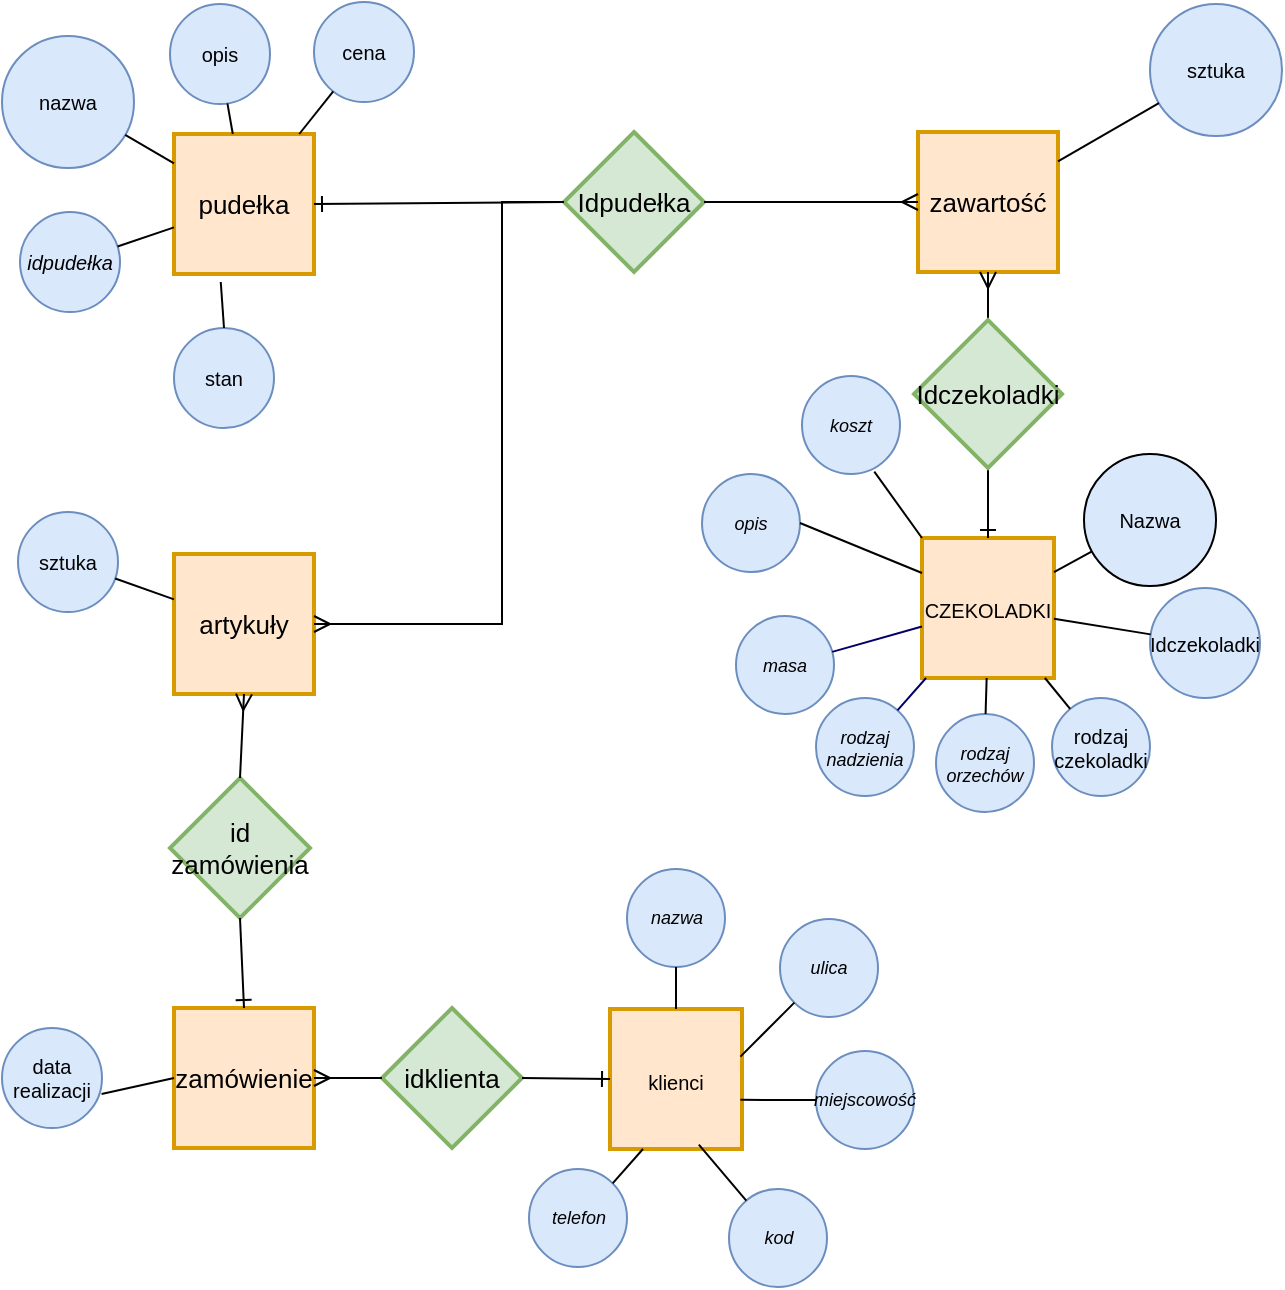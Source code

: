 <mxfile version="22.0.2" type="device">
  <diagram name="Strona-1" id="xaJ6AzcE9XyTcHHcA2mU">
    <mxGraphModel dx="2414" dy="1617" grid="1" gridSize="10" guides="1" tooltips="1" connect="1" arrows="1" fold="1" page="1" pageScale="1" pageWidth="1169" pageHeight="827" math="0" shadow="0">
      <root>
        <mxCell id="0" />
        <mxCell id="1" parent="0" />
        <mxCell id="7Zuj4coKEwmVLSEirP38-3" value="pudełka" style="strokeWidth=2;whiteSpace=wrap;html=1;align=center;fontSize=13;fontFamily=Helvetica;fontColor=#000000;strokeColor=#d79b00;fillColor=#ffe6cc;" parent="1" vertex="1">
          <mxGeometry x="351" y="158" width="70" height="70" as="geometry" />
        </mxCell>
        <mxCell id="7Zuj4coKEwmVLSEirP38-4" value="opis" style="ellipse;whiteSpace=wrap;html=1;aspect=fixed;fontSize=10;fillColor=#dae8fc;strokeColor=#6c8ebf;" parent="1" vertex="1">
          <mxGeometry x="349" y="93" width="50" height="50" as="geometry" />
        </mxCell>
        <mxCell id="7Zuj4coKEwmVLSEirP38-5" value="nazwa" style="ellipse;whiteSpace=wrap;html=1;aspect=fixed;fontSize=10;fillColor=#dae8fc;strokeColor=#6c8ebf;fontStyle=0" parent="1" vertex="1">
          <mxGeometry x="265" y="109" width="66" height="66" as="geometry" />
        </mxCell>
        <mxCell id="7Zuj4coKEwmVLSEirP38-6" value="&lt;i&gt;idpudełka&lt;/i&gt;" style="ellipse;whiteSpace=wrap;html=1;aspect=fixed;fontSize=10;fillColor=#dae8fc;strokeColor=#6c8ebf;" parent="1" vertex="1">
          <mxGeometry x="274" y="197" width="50" height="50" as="geometry" />
        </mxCell>
        <mxCell id="7Zuj4coKEwmVLSEirP38-12" value="zawartość" style="strokeWidth=2;whiteSpace=wrap;html=1;align=center;fontSize=13;fontFamily=Helvetica;fontColor=#000000;strokeColor=#d79b00;fillColor=#ffe6cc;" parent="1" vertex="1">
          <mxGeometry x="723" y="157" width="70" height="70" as="geometry" />
        </mxCell>
        <mxCell id="7Zuj4coKEwmVLSEirP38-13" value="&lt;font style=&quot;font-size: 10px;&quot;&gt;CZEKOLADKI&lt;/font&gt;" style="strokeWidth=2;whiteSpace=wrap;html=1;align=center;fontSize=13;fontFamily=Helvetica;fontColor=#000000;strokeColor=#d79b00;fillColor=#ffe6cc;" parent="1" vertex="1">
          <mxGeometry x="725" y="360" width="66" height="70" as="geometry" />
        </mxCell>
        <mxCell id="7Zuj4coKEwmVLSEirP38-15" value="artykuły" style="strokeWidth=2;whiteSpace=wrap;html=1;align=center;fontSize=13;fontFamily=Helvetica;fontColor=#000000;strokeColor=#d79b00;fillColor=#ffe6cc;" parent="1" vertex="1">
          <mxGeometry x="351" y="368" width="70" height="70" as="geometry" />
        </mxCell>
        <mxCell id="7Zuj4coKEwmVLSEirP38-17" value="sztuka" style="ellipse;whiteSpace=wrap;html=1;aspect=fixed;fontSize=10;fillColor=#dae8fc;strokeColor=#6c8ebf;" parent="1" vertex="1">
          <mxGeometry x="273" y="347" width="50" height="50" as="geometry" />
        </mxCell>
        <mxCell id="7Zuj4coKEwmVLSEirP38-19" value="Idpudełka" style="shape=rhombus;strokeWidth=2;fontSize=13;perimeter=rhombusPerimeter;whiteSpace=wrap;html=1;align=center;fillColor=#d5e8d4;strokeColor=#82b366;" parent="1" vertex="1">
          <mxGeometry x="546" y="157" width="70" height="70" as="geometry" />
        </mxCell>
        <mxCell id="7Zuj4coKEwmVLSEirP38-21" style="edgeStyle=orthogonalEdgeStyle;rounded=0;html=1;exitX=0.5;exitY=1;endArrow=none;endFill=0;jettySize=auto;orthogonalLoop=1;fontSize=12;startArrow=ERmany;startFill=0;entryX=0;entryY=0.5;entryDx=0;entryDy=0;" parent="1" source="7Zuj4coKEwmVLSEirP38-12" target="7Zuj4coKEwmVLSEirP38-23" edge="1">
          <mxGeometry relative="1" as="geometry">
            <mxPoint x="765" y="245" as="targetPoint" />
            <Array as="points" />
          </mxGeometry>
        </mxCell>
        <mxCell id="7Zuj4coKEwmVLSEirP38-22" style="edgeStyle=orthogonalEdgeStyle;rounded=0;html=1;exitX=1;exitY=0.5;entryX=0.5;entryY=0;endArrow=ERone;endFill=0;jettySize=auto;orthogonalLoop=1;fontSize=12;" parent="1" source="7Zuj4coKEwmVLSEirP38-23" target="7Zuj4coKEwmVLSEirP38-13" edge="1">
          <mxGeometry relative="1" as="geometry">
            <mxPoint x="750" y="428" as="sourcePoint" />
          </mxGeometry>
        </mxCell>
        <mxCell id="7Zuj4coKEwmVLSEirP38-23" value="Idczekoladki" style="shape=rhombus;strokeWidth=2;fontSize=13;perimeter=rhombusPerimeter;whiteSpace=wrap;html=1;align=center;direction=south;fillColor=#d5e8d4;strokeColor=#82b366;" parent="1" vertex="1">
          <mxGeometry x="721" y="251" width="74" height="74" as="geometry" />
        </mxCell>
        <mxCell id="7Zuj4coKEwmVLSEirP38-24" style="edgeStyle=orthogonalEdgeStyle;rounded=0;html=1;exitX=1;exitY=0.5;entryX=0;entryY=0.5;endArrow=ERmany;endFill=0;jettySize=auto;orthogonalLoop=1;fontSize=12;" parent="1" source="7Zuj4coKEwmVLSEirP38-19" target="7Zuj4coKEwmVLSEirP38-12" edge="1">
          <mxGeometry relative="1" as="geometry" />
        </mxCell>
        <mxCell id="7Zuj4coKEwmVLSEirP38-30" value="sztuka" style="ellipse;whiteSpace=wrap;html=1;aspect=fixed;fontSize=10;fillColor=#dae8fc;strokeColor=#6c8ebf;" parent="1" vertex="1">
          <mxGeometry x="839" y="93" width="66" height="66" as="geometry" />
        </mxCell>
        <mxCell id="7Zuj4coKEwmVLSEirP38-35" style="edgeStyle=none;rounded=0;html=1;endArrow=none;endFill=0;jettySize=auto;orthogonalLoop=1;fontSize=12;" parent="1" source="7Zuj4coKEwmVLSEirP38-12" target="7Zuj4coKEwmVLSEirP38-30" edge="1">
          <mxGeometry relative="1" as="geometry" />
        </mxCell>
        <mxCell id="7Zuj4coKEwmVLSEirP38-37" style="edgeStyle=none;rounded=0;html=1;endArrow=none;endFill=0;jettySize=auto;orthogonalLoop=1;fontSize=12;" parent="1" source="7Zuj4coKEwmVLSEirP38-17" target="7Zuj4coKEwmVLSEirP38-15" edge="1">
          <mxGeometry relative="1" as="geometry" />
        </mxCell>
        <mxCell id="7Zuj4coKEwmVLSEirP38-38" style="edgeStyle=none;rounded=0;html=1;endArrow=none;endFill=0;jettySize=auto;orthogonalLoop=1;fontSize=12;" parent="1" source="7Zuj4coKEwmVLSEirP38-5" target="7Zuj4coKEwmVLSEirP38-3" edge="1">
          <mxGeometry relative="1" as="geometry" />
        </mxCell>
        <mxCell id="7Zuj4coKEwmVLSEirP38-39" style="edgeStyle=none;rounded=0;html=1;endArrow=none;endFill=0;jettySize=auto;orthogonalLoop=1;fontSize=12;" parent="1" source="7Zuj4coKEwmVLSEirP38-4" target="7Zuj4coKEwmVLSEirP38-3" edge="1">
          <mxGeometry relative="1" as="geometry" />
        </mxCell>
        <mxCell id="7Zuj4coKEwmVLSEirP38-40" style="edgeStyle=none;rounded=0;html=1;endArrow=none;endFill=0;jettySize=auto;orthogonalLoop=1;fontSize=12;" parent="1" source="7Zuj4coKEwmVLSEirP38-6" target="7Zuj4coKEwmVLSEirP38-3" edge="1">
          <mxGeometry relative="1" as="geometry">
            <mxPoint x="341" y="258" as="sourcePoint" />
          </mxGeometry>
        </mxCell>
        <mxCell id="7Zuj4coKEwmVLSEirP38-41" value="&lt;span&gt;Nazwa&lt;/span&gt;" style="ellipse;whiteSpace=wrap;html=1;aspect=fixed;fontSize=10;fillColor=#dae8fc;strokeColor=default;fontStyle=0" parent="1" vertex="1">
          <mxGeometry x="806" y="318" width="66" height="66" as="geometry" />
        </mxCell>
        <mxCell id="7Zuj4coKEwmVLSEirP38-42" value="Idczekoladki" style="ellipse;whiteSpace=wrap;html=1;aspect=fixed;fontSize=10;fillColor=#dae8fc;strokeColor=#6c8ebf;" parent="1" vertex="1">
          <mxGeometry x="839" y="385" width="55" height="55" as="geometry" />
        </mxCell>
        <mxCell id="7Zuj4coKEwmVLSEirP38-43" value="rodzaj czekoladki" style="ellipse;whiteSpace=wrap;html=1;aspect=fixed;fontSize=10;fillColor=#dae8fc;strokeColor=#6c8ebf;" parent="1" vertex="1">
          <mxGeometry x="790" y="440" width="49" height="49" as="geometry" />
        </mxCell>
        <mxCell id="7Zuj4coKEwmVLSEirP38-44" value="&lt;i&gt;rodzaj orzechów&lt;/i&gt;" style="ellipse;whiteSpace=wrap;html=1;aspect=fixed;fontSize=9;fillColor=#dae8fc;strokeColor=#6c8ebf;" parent="1" vertex="1">
          <mxGeometry x="732" y="448" width="49" height="49" as="geometry" />
        </mxCell>
        <mxCell id="7Zuj4coKEwmVLSEirP38-45" style="rounded=0;html=1;startArrow=none;startFill=0;endArrow=none;endFill=0;jettySize=auto;orthogonalLoop=1;fontSize=10;" parent="1" source="7Zuj4coKEwmVLSEirP38-41" target="7Zuj4coKEwmVLSEirP38-13" edge="1">
          <mxGeometry relative="1" as="geometry" />
        </mxCell>
        <mxCell id="7Zuj4coKEwmVLSEirP38-46" style="edgeStyle=none;rounded=0;html=1;startArrow=none;startFill=0;endArrow=none;endFill=0;jettySize=auto;orthogonalLoop=1;fontSize=10;" parent="1" source="7Zuj4coKEwmVLSEirP38-42" target="7Zuj4coKEwmVLSEirP38-13" edge="1">
          <mxGeometry relative="1" as="geometry" />
        </mxCell>
        <mxCell id="7Zuj4coKEwmVLSEirP38-47" style="edgeStyle=none;rounded=0;html=1;startArrow=none;startFill=0;endArrow=none;endFill=0;jettySize=auto;orthogonalLoop=1;fontSize=10;" parent="1" source="7Zuj4coKEwmVLSEirP38-43" target="7Zuj4coKEwmVLSEirP38-13" edge="1">
          <mxGeometry relative="1" as="geometry" />
        </mxCell>
        <mxCell id="7Zuj4coKEwmVLSEirP38-48" style="edgeStyle=none;rounded=0;html=1;startArrow=none;startFill=0;endArrow=none;endFill=0;jettySize=auto;orthogonalLoop=1;fontSize=10;" parent="1" source="7Zuj4coKEwmVLSEirP38-44" target="7Zuj4coKEwmVLSEirP38-13" edge="1">
          <mxGeometry relative="1" as="geometry" />
        </mxCell>
        <mxCell id="7Zuj4coKEwmVLSEirP38-49" value="cena" style="ellipse;whiteSpace=wrap;html=1;aspect=fixed;fontSize=10;fillColor=#dae8fc;strokeColor=#6c8ebf;" parent="1" vertex="1">
          <mxGeometry x="421" y="92" width="50" height="50" as="geometry" />
        </mxCell>
        <mxCell id="7Zuj4coKEwmVLSEirP38-50" style="rounded=0;html=1;startArrow=none;startFill=0;endArrow=none;endFill=0;jettySize=auto;orthogonalLoop=1;fontSize=10;" parent="1" source="7Zuj4coKEwmVLSEirP38-49" target="7Zuj4coKEwmVLSEirP38-3" edge="1">
          <mxGeometry relative="1" as="geometry" />
        </mxCell>
        <mxCell id="7Zuj4coKEwmVLSEirP38-51" value="&lt;i&gt;rodzaj nadzienia&lt;/i&gt;" style="ellipse;whiteSpace=wrap;html=1;aspect=fixed;fontSize=9;fillColor=#dae8fc;strokeColor=#6c8ebf;" parent="1" vertex="1">
          <mxGeometry x="672" y="440" width="49" height="49" as="geometry" />
        </mxCell>
        <mxCell id="7Zuj4coKEwmVLSEirP38-52" style="rounded=0;html=1;startArrow=none;startFill=0;endArrow=none;endFill=0;jettySize=auto;orthogonalLoop=1;strokeColor=#000066;fontSize=13;" parent="1" source="7Zuj4coKEwmVLSEirP38-51" target="7Zuj4coKEwmVLSEirP38-13" edge="1">
          <mxGeometry relative="1" as="geometry" />
        </mxCell>
        <mxCell id="7Zuj4coKEwmVLSEirP38-56" value="&lt;i&gt;masa&lt;/i&gt;" style="ellipse;whiteSpace=wrap;html=1;aspect=fixed;fontSize=9;fillColor=#dae8fc;strokeColor=#6c8ebf;" parent="1" vertex="1">
          <mxGeometry x="632" y="399" width="49" height="49" as="geometry" />
        </mxCell>
        <mxCell id="7Zuj4coKEwmVLSEirP38-57" style="edgeStyle=none;rounded=0;html=1;startArrow=none;startFill=0;endArrow=none;endFill=0;jettySize=auto;orthogonalLoop=1;strokeColor=#000066;fontSize=13;" parent="1" source="7Zuj4coKEwmVLSEirP38-56" target="7Zuj4coKEwmVLSEirP38-13" edge="1">
          <mxGeometry relative="1" as="geometry" />
        </mxCell>
        <mxCell id="7Zuj4coKEwmVLSEirP38-63" value="&lt;i&gt;opis&lt;/i&gt;" style="ellipse;whiteSpace=wrap;html=1;aspect=fixed;fontSize=9;fillColor=#dae8fc;strokeColor=#6c8ebf;" parent="1" vertex="1">
          <mxGeometry x="615" y="328" width="49" height="49" as="geometry" />
        </mxCell>
        <mxCell id="7Zuj4coKEwmVLSEirP38-64" value="&lt;i&gt;koszt&lt;/i&gt;" style="ellipse;whiteSpace=wrap;html=1;aspect=fixed;fontSize=9;fillColor=#dae8fc;strokeColor=#6c8ebf;" parent="1" vertex="1">
          <mxGeometry x="665" y="279" width="49" height="49" as="geometry" />
        </mxCell>
        <mxCell id="7Zuj4coKEwmVLSEirP38-66" value="" style="endArrow=none;html=1;rounded=0;entryX=0;entryY=0.25;entryDx=0;entryDy=0;exitX=1;exitY=0.5;exitDx=0;exitDy=0;" parent="1" source="7Zuj4coKEwmVLSEirP38-63" target="7Zuj4coKEwmVLSEirP38-13" edge="1">
          <mxGeometry width="50" height="50" relative="1" as="geometry">
            <mxPoint x="665" y="365" as="sourcePoint" />
            <mxPoint x="675" y="445" as="targetPoint" />
          </mxGeometry>
        </mxCell>
        <mxCell id="7Zuj4coKEwmVLSEirP38-67" value="" style="endArrow=none;html=1;rounded=0;entryX=0.738;entryY=0.976;entryDx=0;entryDy=0;entryPerimeter=0;exitX=0;exitY=0;exitDx=0;exitDy=0;" parent="1" source="7Zuj4coKEwmVLSEirP38-13" target="7Zuj4coKEwmVLSEirP38-64" edge="1">
          <mxGeometry width="50" height="50" relative="1" as="geometry">
            <mxPoint x="675" y="445" as="sourcePoint" />
            <mxPoint x="725" y="395" as="targetPoint" />
          </mxGeometry>
        </mxCell>
        <mxCell id="pSrpqSobwJt8O89GEOQ2-1" style="edgeStyle=orthogonalEdgeStyle;rounded=0;html=1;exitX=1;exitY=0.5;entryX=0;entryY=0.5;endArrow=none;endFill=0;jettySize=auto;orthogonalLoop=1;fontSize=12;startArrow=ERmany;startFill=0;exitDx=0;exitDy=0;entryDx=0;entryDy=0;" parent="1" source="7Zuj4coKEwmVLSEirP38-15" target="7Zuj4coKEwmVLSEirP38-19" edge="1">
          <mxGeometry relative="1" as="geometry">
            <Array as="points">
              <mxPoint x="515" y="403" />
              <mxPoint x="515" y="192" />
            </Array>
            <mxPoint x="431" y="221" as="sourcePoint" />
            <mxPoint x="556" y="322" as="targetPoint" />
          </mxGeometry>
        </mxCell>
        <mxCell id="pSrpqSobwJt8O89GEOQ2-2" value="stan" style="ellipse;whiteSpace=wrap;html=1;aspect=fixed;fontSize=10;fillColor=#dae8fc;strokeColor=#6c8ebf;" parent="1" vertex="1">
          <mxGeometry x="351" y="255" width="50" height="50" as="geometry" />
        </mxCell>
        <mxCell id="pSrpqSobwJt8O89GEOQ2-3" style="edgeStyle=none;rounded=0;html=1;endArrow=none;endFill=0;jettySize=auto;orthogonalLoop=1;fontSize=12;exitX=0.5;exitY=0;exitDx=0;exitDy=0;entryX=0.334;entryY=1.057;entryDx=0;entryDy=0;entryPerimeter=0;" parent="1" source="pSrpqSobwJt8O89GEOQ2-2" target="7Zuj4coKEwmVLSEirP38-3" edge="1">
          <mxGeometry relative="1" as="geometry">
            <mxPoint x="333" y="224" as="sourcePoint" />
            <mxPoint x="361" y="215" as="targetPoint" />
          </mxGeometry>
        </mxCell>
        <mxCell id="pSrpqSobwJt8O89GEOQ2-4" value="id zamówienia" style="shape=rhombus;strokeWidth=2;fontSize=13;perimeter=rhombusPerimeter;whiteSpace=wrap;html=1;align=center;fillColor=#d5e8d4;strokeColor=#82b366;" parent="1" vertex="1">
          <mxGeometry x="349" y="480" width="70" height="70" as="geometry" />
        </mxCell>
        <mxCell id="pSrpqSobwJt8O89GEOQ2-5" value="" style="endArrow=ERmany;html=1;rounded=0;entryX=0.5;entryY=1;entryDx=0;entryDy=0;exitX=0.5;exitY=0;exitDx=0;exitDy=0;startArrow=none;startFill=0;endFill=0;" parent="1" source="pSrpqSobwJt8O89GEOQ2-4" target="7Zuj4coKEwmVLSEirP38-15" edge="1">
          <mxGeometry width="50" height="50" relative="1" as="geometry">
            <mxPoint x="365" y="555" as="sourcePoint" />
            <mxPoint x="415" y="505" as="targetPoint" />
          </mxGeometry>
        </mxCell>
        <mxCell id="pSrpqSobwJt8O89GEOQ2-6" value="zamówienie" style="strokeWidth=2;whiteSpace=wrap;html=1;align=center;fontSize=13;fontFamily=Helvetica;fontColor=#000000;strokeColor=#d79b00;fillColor=#ffe6cc;" parent="1" vertex="1">
          <mxGeometry x="351" y="595" width="70" height="70" as="geometry" />
        </mxCell>
        <mxCell id="pSrpqSobwJt8O89GEOQ2-7" value="data realizacji" style="ellipse;whiteSpace=wrap;html=1;aspect=fixed;fontSize=10;fillColor=#dae8fc;strokeColor=#6c8ebf;" parent="1" vertex="1">
          <mxGeometry x="265" y="605" width="50" height="50" as="geometry" />
        </mxCell>
        <mxCell id="pSrpqSobwJt8O89GEOQ2-8" value="" style="endArrow=none;html=1;rounded=0;exitX=0.996;exitY=0.66;exitDx=0;exitDy=0;exitPerimeter=0;entryX=0;entryY=0.5;entryDx=0;entryDy=0;" parent="1" source="pSrpqSobwJt8O89GEOQ2-7" target="pSrpqSobwJt8O89GEOQ2-6" edge="1">
          <mxGeometry width="50" height="50" relative="1" as="geometry">
            <mxPoint x="465" y="585" as="sourcePoint" />
            <mxPoint x="515" y="535" as="targetPoint" />
          </mxGeometry>
        </mxCell>
        <mxCell id="pSrpqSobwJt8O89GEOQ2-10" value="idklienta" style="shape=rhombus;strokeWidth=2;fontSize=13;perimeter=rhombusPerimeter;whiteSpace=wrap;html=1;align=center;fillColor=#d5e8d4;strokeColor=#82b366;" parent="1" vertex="1">
          <mxGeometry x="455" y="595" width="70" height="70" as="geometry" />
        </mxCell>
        <mxCell id="pSrpqSobwJt8O89GEOQ2-11" value="" style="endArrow=none;html=1;rounded=0;exitX=1;exitY=0.5;exitDx=0;exitDy=0;entryX=0;entryY=0.5;entryDx=0;entryDy=0;startArrow=ERmany;startFill=0;" parent="1" source="pSrpqSobwJt8O89GEOQ2-6" target="pSrpqSobwJt8O89GEOQ2-10" edge="1">
          <mxGeometry width="50" height="50" relative="1" as="geometry">
            <mxPoint x="465" y="615" as="sourcePoint" />
            <mxPoint x="515" y="565" as="targetPoint" />
          </mxGeometry>
        </mxCell>
        <mxCell id="pSrpqSobwJt8O89GEOQ2-12" value="&lt;font style=&quot;font-size: 10px;&quot;&gt;klienci&lt;/font&gt;" style="strokeWidth=2;whiteSpace=wrap;html=1;align=center;fontSize=13;fontFamily=Helvetica;fontColor=#000000;strokeColor=#d79b00;fillColor=#ffe6cc;" parent="1" vertex="1">
          <mxGeometry x="569" y="595.5" width="66" height="70" as="geometry" />
        </mxCell>
        <mxCell id="pSrpqSobwJt8O89GEOQ2-13" value="&lt;i&gt;nazwa&lt;/i&gt;" style="ellipse;whiteSpace=wrap;html=1;aspect=fixed;fontSize=9;fillColor=#dae8fc;strokeColor=#6c8ebf;" parent="1" vertex="1">
          <mxGeometry x="577.5" y="525.5" width="49" height="49" as="geometry" />
        </mxCell>
        <mxCell id="pSrpqSobwJt8O89GEOQ2-14" value="&lt;i&gt;ulica&lt;/i&gt;" style="ellipse;whiteSpace=wrap;html=1;aspect=fixed;fontSize=9;fillColor=#dae8fc;strokeColor=#6c8ebf;" parent="1" vertex="1">
          <mxGeometry x="654" y="550.5" width="49" height="49" as="geometry" />
        </mxCell>
        <mxCell id="pSrpqSobwJt8O89GEOQ2-15" value="&lt;i&gt;miejscowość&lt;/i&gt;" style="ellipse;whiteSpace=wrap;html=1;aspect=fixed;fontSize=9;fillColor=#dae8fc;strokeColor=#6c8ebf;" parent="1" vertex="1">
          <mxGeometry x="672" y="616.5" width="49" height="49" as="geometry" />
        </mxCell>
        <mxCell id="pSrpqSobwJt8O89GEOQ2-16" value="&lt;i&gt;kod&lt;/i&gt;" style="ellipse;whiteSpace=wrap;html=1;aspect=fixed;fontSize=9;fillColor=#dae8fc;strokeColor=#6c8ebf;" parent="1" vertex="1">
          <mxGeometry x="628.5" y="685.5" width="49" height="49" as="geometry" />
        </mxCell>
        <mxCell id="pSrpqSobwJt8O89GEOQ2-17" value="&lt;i&gt;telefon&lt;/i&gt;" style="ellipse;whiteSpace=wrap;html=1;aspect=fixed;fontSize=9;fillColor=#dae8fc;strokeColor=#6c8ebf;" parent="1" vertex="1">
          <mxGeometry x="528.5" y="675.5" width="49" height="49" as="geometry" />
        </mxCell>
        <mxCell id="pSrpqSobwJt8O89GEOQ2-18" value="" style="endArrow=ERone;html=1;rounded=0;exitX=1;exitY=0.5;exitDx=0;exitDy=0;entryX=0;entryY=0.5;entryDx=0;entryDy=0;endFill=0;" parent="1" source="pSrpqSobwJt8O89GEOQ2-10" target="pSrpqSobwJt8O89GEOQ2-12" edge="1">
          <mxGeometry width="50" height="50" relative="1" as="geometry">
            <mxPoint x="645" y="615" as="sourcePoint" />
            <mxPoint x="695" y="565" as="targetPoint" />
          </mxGeometry>
        </mxCell>
        <mxCell id="pSrpqSobwJt8O89GEOQ2-19" value="" style="endArrow=none;html=1;rounded=0;exitX=0.5;exitY=1;exitDx=0;exitDy=0;entryX=0.5;entryY=0;entryDx=0;entryDy=0;" parent="1" source="pSrpqSobwJt8O89GEOQ2-13" target="pSrpqSobwJt8O89GEOQ2-12" edge="1">
          <mxGeometry width="50" height="50" relative="1" as="geometry">
            <mxPoint x="487" y="640.5" as="sourcePoint" />
            <mxPoint x="579" y="640.5" as="targetPoint" />
          </mxGeometry>
        </mxCell>
        <mxCell id="pSrpqSobwJt8O89GEOQ2-20" value="" style="endArrow=none;html=1;rounded=0;exitX=0;exitY=1;exitDx=0;exitDy=0;entryX=0.988;entryY=0.34;entryDx=0;entryDy=0;entryPerimeter=0;" parent="1" source="pSrpqSobwJt8O89GEOQ2-14" target="pSrpqSobwJt8O89GEOQ2-12" edge="1">
          <mxGeometry width="50" height="50" relative="1" as="geometry">
            <mxPoint x="497" y="650.5" as="sourcePoint" />
            <mxPoint x="589" y="650.5" as="targetPoint" />
          </mxGeometry>
        </mxCell>
        <mxCell id="pSrpqSobwJt8O89GEOQ2-21" value="" style="endArrow=none;html=1;rounded=0;exitX=0.988;exitY=0.649;exitDx=0;exitDy=0;entryX=0;entryY=0.5;entryDx=0;entryDy=0;exitPerimeter=0;" parent="1" source="pSrpqSobwJt8O89GEOQ2-12" target="pSrpqSobwJt8O89GEOQ2-15" edge="1">
          <mxGeometry width="50" height="50" relative="1" as="geometry">
            <mxPoint x="507" y="660.5" as="sourcePoint" />
            <mxPoint x="599" y="660.5" as="targetPoint" />
          </mxGeometry>
        </mxCell>
        <mxCell id="pSrpqSobwJt8O89GEOQ2-22" value="" style="endArrow=none;html=1;rounded=0;exitX=0.673;exitY=0.969;exitDx=0;exitDy=0;exitPerimeter=0;" parent="1" source="pSrpqSobwJt8O89GEOQ2-12" target="pSrpqSobwJt8O89GEOQ2-16" edge="1">
          <mxGeometry width="50" height="50" relative="1" as="geometry">
            <mxPoint x="517" y="670.5" as="sourcePoint" />
            <mxPoint x="609" y="670.5" as="targetPoint" />
          </mxGeometry>
        </mxCell>
        <mxCell id="pSrpqSobwJt8O89GEOQ2-23" value="" style="endArrow=none;html=1;rounded=0;exitX=1;exitY=0;exitDx=0;exitDy=0;entryX=0.25;entryY=1;entryDx=0;entryDy=0;" parent="1" source="pSrpqSobwJt8O89GEOQ2-17" target="pSrpqSobwJt8O89GEOQ2-12" edge="1">
          <mxGeometry width="50" height="50" relative="1" as="geometry">
            <mxPoint x="527" y="680.5" as="sourcePoint" />
            <mxPoint x="619" y="680.5" as="targetPoint" />
          </mxGeometry>
        </mxCell>
        <mxCell id="iaAqohkdTmGgQOR6ccey-2" value="" style="endArrow=none;html=1;rounded=0;entryX=0.5;entryY=1;entryDx=0;entryDy=0;exitX=0.5;exitY=0;exitDx=0;exitDy=0;endFill=0;startArrow=ERone;startFill=0;" edge="1" parent="1" source="pSrpqSobwJt8O89GEOQ2-6" target="pSrpqSobwJt8O89GEOQ2-4">
          <mxGeometry width="50" height="50" relative="1" as="geometry">
            <mxPoint x="435" y="495" as="sourcePoint" />
            <mxPoint x="485" y="445" as="targetPoint" />
          </mxGeometry>
        </mxCell>
        <mxCell id="iaAqohkdTmGgQOR6ccey-3" value="" style="endArrow=none;html=1;rounded=0;exitX=1;exitY=0.5;exitDx=0;exitDy=0;entryX=0;entryY=0.5;entryDx=0;entryDy=0;startArrow=ERone;startFill=0;endFill=0;" edge="1" parent="1" source="7Zuj4coKEwmVLSEirP38-3" target="7Zuj4coKEwmVLSEirP38-19">
          <mxGeometry width="50" height="50" relative="1" as="geometry">
            <mxPoint x="505" y="435" as="sourcePoint" />
            <mxPoint x="555" y="385" as="targetPoint" />
          </mxGeometry>
        </mxCell>
      </root>
    </mxGraphModel>
  </diagram>
</mxfile>

